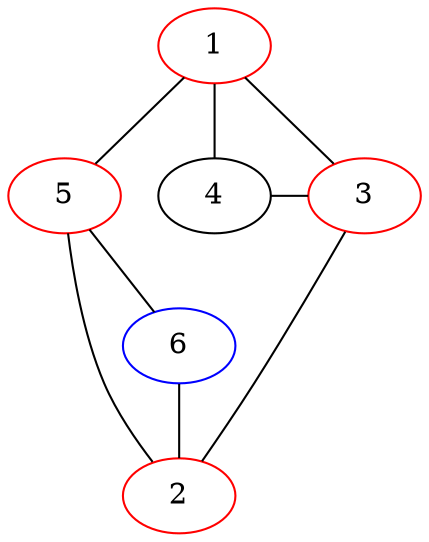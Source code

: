 graph {
  5;
  1 -- 4 -- 3 -- 2;
  1 -- 3;
  1 -- 5 -- 2;
  5 -- 6 -- 2;

  {
    rank="same";
    3;
    4;
    5;

  }

  1 [color="red"];
  2 [color="red"];
  3 [color="red"];
  5 [color="red"];
  6 [color="blue"];

}
